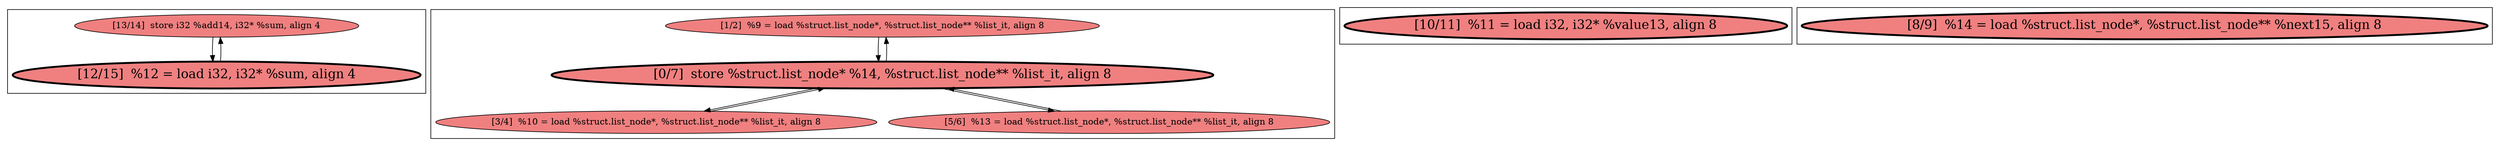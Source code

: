 
digraph G {



node315->node316 [ ]
node313->node312 [ ]
node312->node313 [ ]
node312->node311 [ ]
node312->node310 [ ]
node316->node315 [ ]
node311->node312 [ ]
node310->node312 [ ]


subgraph cluster3 {


node317 [penwidth=3.0,fontsize=20,fillcolor=lightcoral,label="[10/11]  %11 = load i32, i32* %value13, align 8",shape=ellipse,style=filled ]



}

subgraph cluster2 {


node316 [penwidth=3.0,fontsize=20,fillcolor=lightcoral,label="[12/15]  %12 = load i32, i32* %sum, align 4",shape=ellipse,style=filled ]
node315 [fillcolor=lightcoral,label="[13/14]  store i32 %add14, i32* %sum, align 4",shape=ellipse,style=filled ]



}

subgraph cluster0 {


node312 [penwidth=3.0,fontsize=20,fillcolor=lightcoral,label="[0/7]  store %struct.list_node* %14, %struct.list_node** %list_it, align 8",shape=ellipse,style=filled ]
node310 [fillcolor=lightcoral,label="[5/6]  %13 = load %struct.list_node*, %struct.list_node** %list_it, align 8",shape=ellipse,style=filled ]
node313 [fillcolor=lightcoral,label="[1/2]  %9 = load %struct.list_node*, %struct.list_node** %list_it, align 8",shape=ellipse,style=filled ]
node311 [fillcolor=lightcoral,label="[3/4]  %10 = load %struct.list_node*, %struct.list_node** %list_it, align 8",shape=ellipse,style=filled ]



}

subgraph cluster1 {


node314 [penwidth=3.0,fontsize=20,fillcolor=lightcoral,label="[8/9]  %14 = load %struct.list_node*, %struct.list_node** %next15, align 8",shape=ellipse,style=filled ]



}

}

